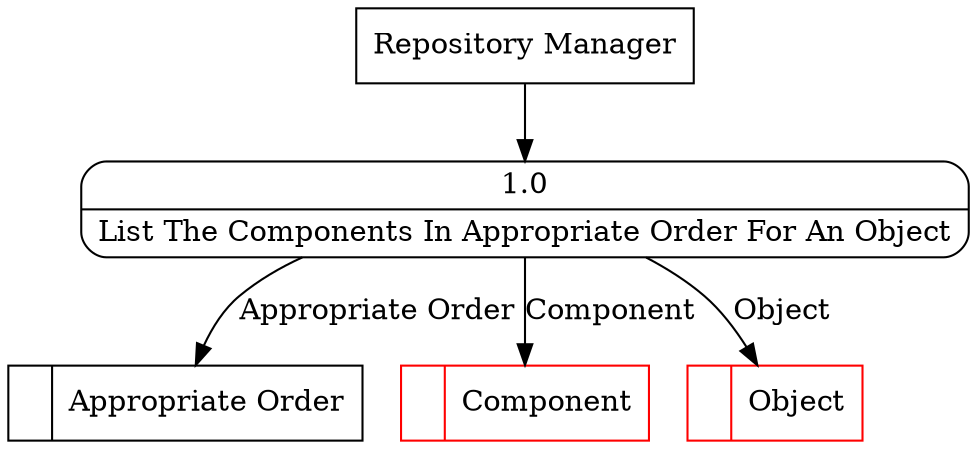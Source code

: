 digraph dfd2{ 
node[shape=record]
200 [label="<f0>  |<f1> Appropriate Order " ];
201 [label="<f0>  |<f1> Component " color=red];
202 [label="<f0>  |<f1> Object " color=red];
203 [label="Repository Manager" shape=box];
204 [label="{<f0> 1.0|<f1> List The Components In Appropriate Order For An Object }" shape=Mrecord];
203 -> 204
204 -> 201 [label="Component"]
204 -> 200 [label="Appropriate Order"]
204 -> 202 [label="Object"]
}